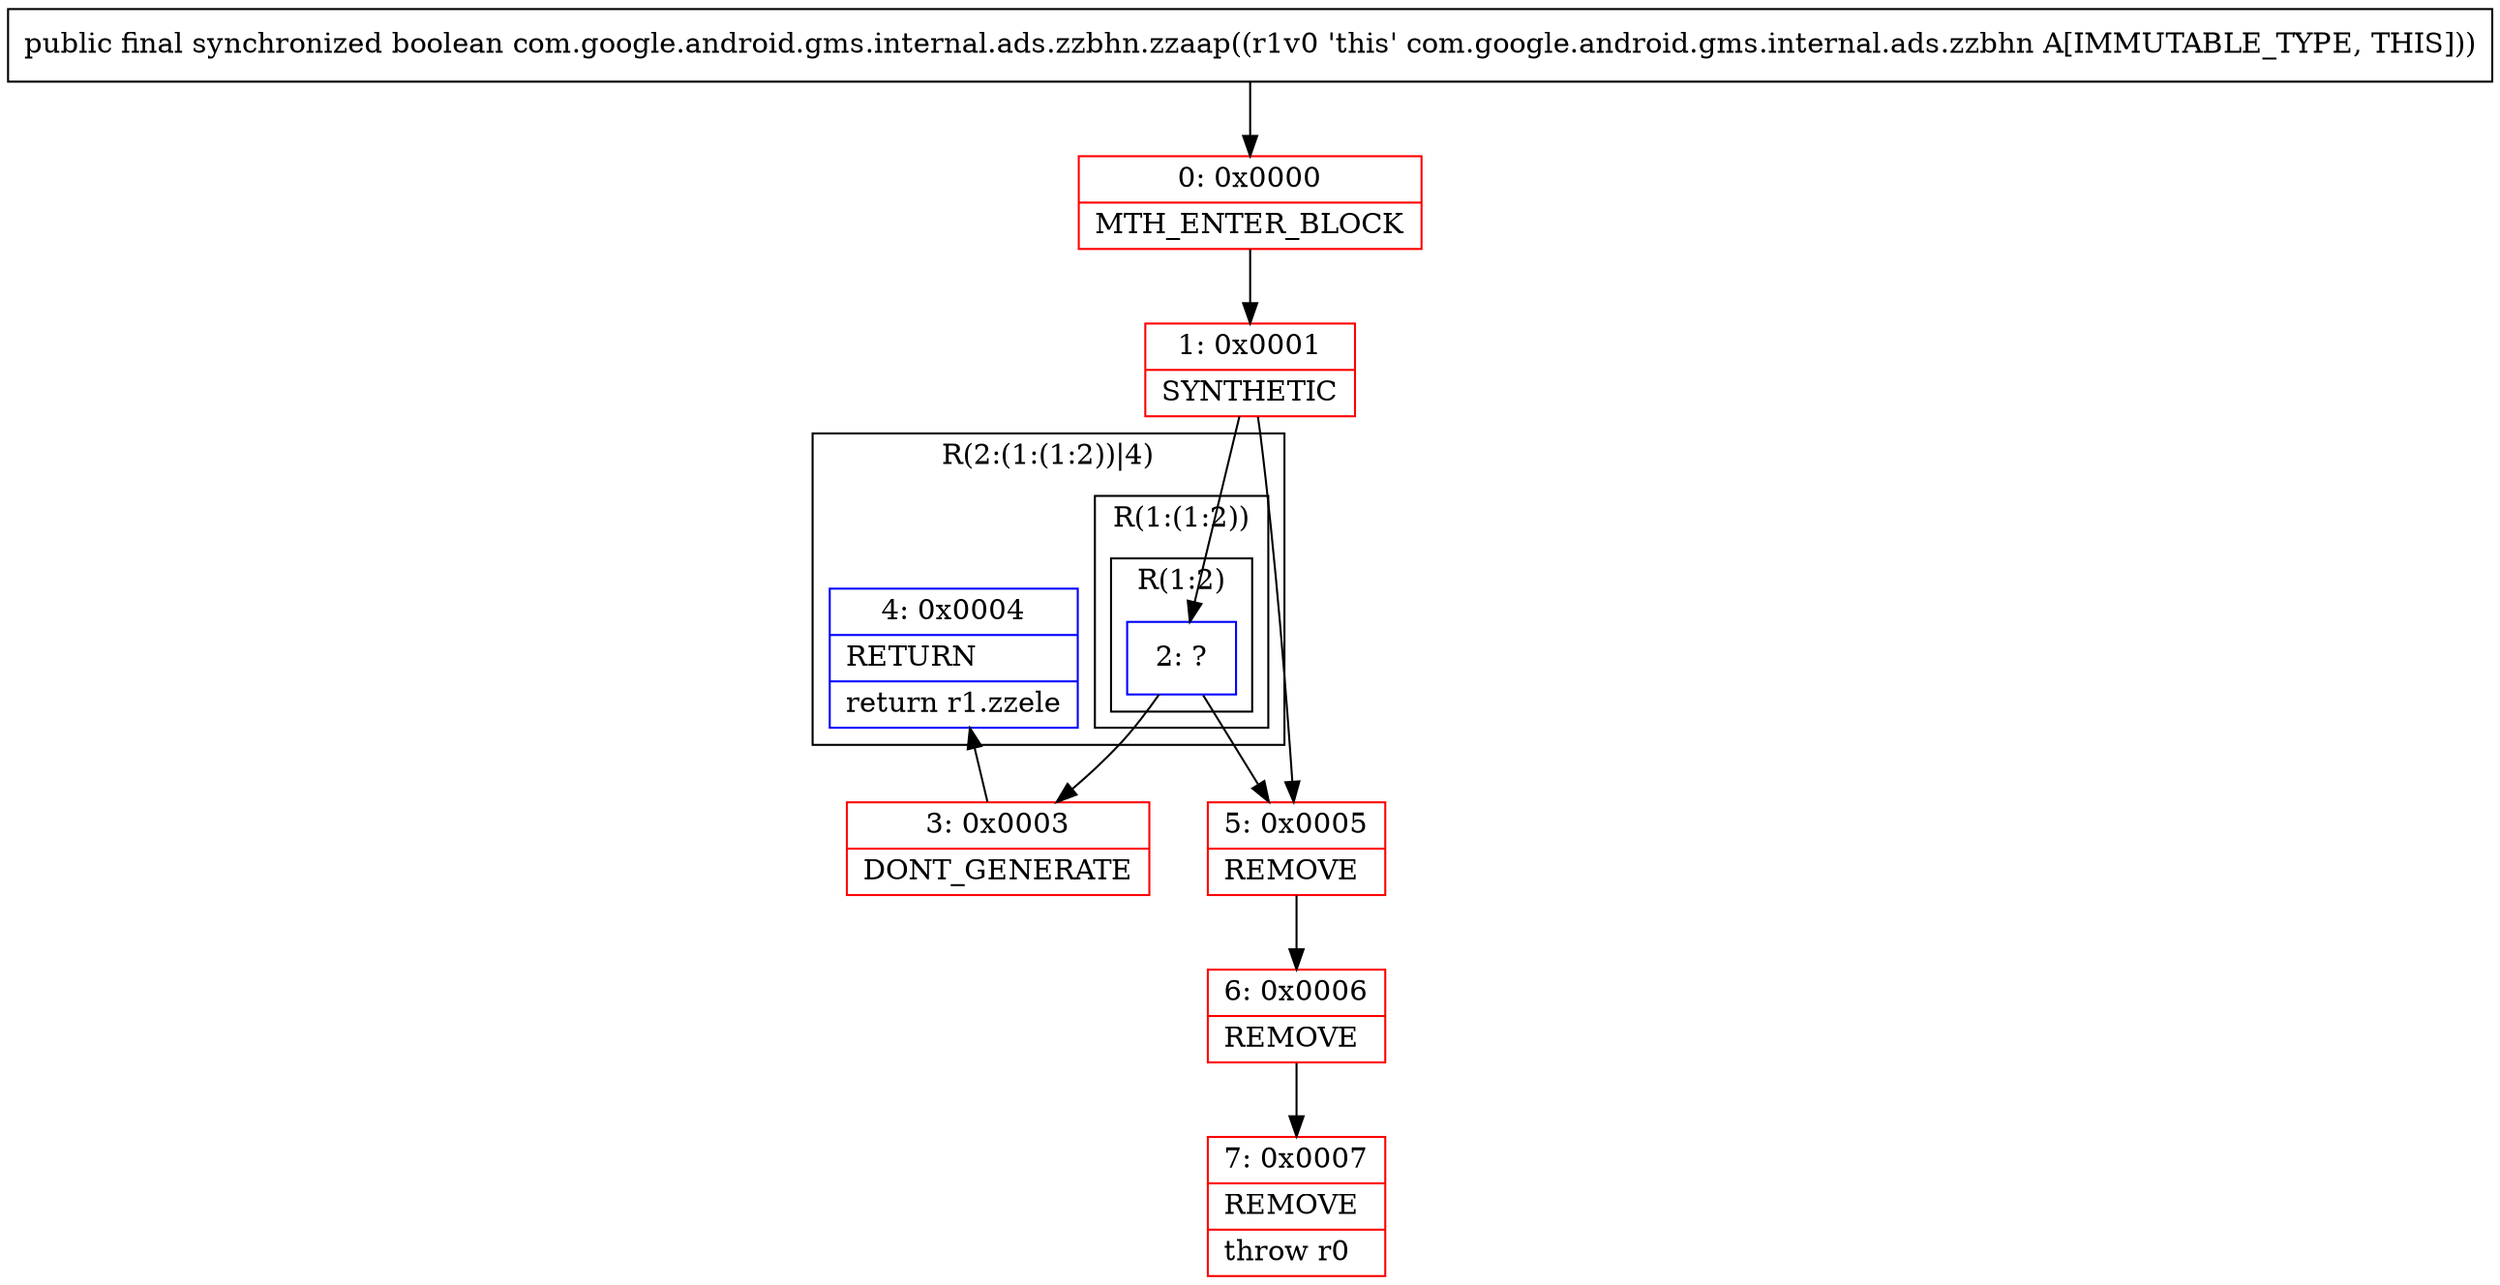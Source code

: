 digraph "CFG forcom.google.android.gms.internal.ads.zzbhn.zzaap()Z" {
subgraph cluster_Region_1505373568 {
label = "R(2:(1:(1:2))|4)";
node [shape=record,color=blue];
subgraph cluster_Region_191698381 {
label = "R(1:(1:2))";
node [shape=record,color=blue];
subgraph cluster_Region_869855002 {
label = "R(1:2)";
node [shape=record,color=blue];
Node_2 [shape=record,label="{2\:\ ?}"];
}
}
Node_4 [shape=record,label="{4\:\ 0x0004|RETURN\l|return r1.zzele\l}"];
}
Node_0 [shape=record,color=red,label="{0\:\ 0x0000|MTH_ENTER_BLOCK\l}"];
Node_1 [shape=record,color=red,label="{1\:\ 0x0001|SYNTHETIC\l}"];
Node_3 [shape=record,color=red,label="{3\:\ 0x0003|DONT_GENERATE\l}"];
Node_5 [shape=record,color=red,label="{5\:\ 0x0005|REMOVE\l}"];
Node_6 [shape=record,color=red,label="{6\:\ 0x0006|REMOVE\l}"];
Node_7 [shape=record,color=red,label="{7\:\ 0x0007|REMOVE\l|throw r0\l}"];
MethodNode[shape=record,label="{public final synchronized boolean com.google.android.gms.internal.ads.zzbhn.zzaap((r1v0 'this' com.google.android.gms.internal.ads.zzbhn A[IMMUTABLE_TYPE, THIS])) }"];
MethodNode -> Node_0;
Node_2 -> Node_3;
Node_2 -> Node_5;
Node_0 -> Node_1;
Node_1 -> Node_2;
Node_1 -> Node_5;
Node_3 -> Node_4;
Node_5 -> Node_6;
Node_6 -> Node_7;
}

